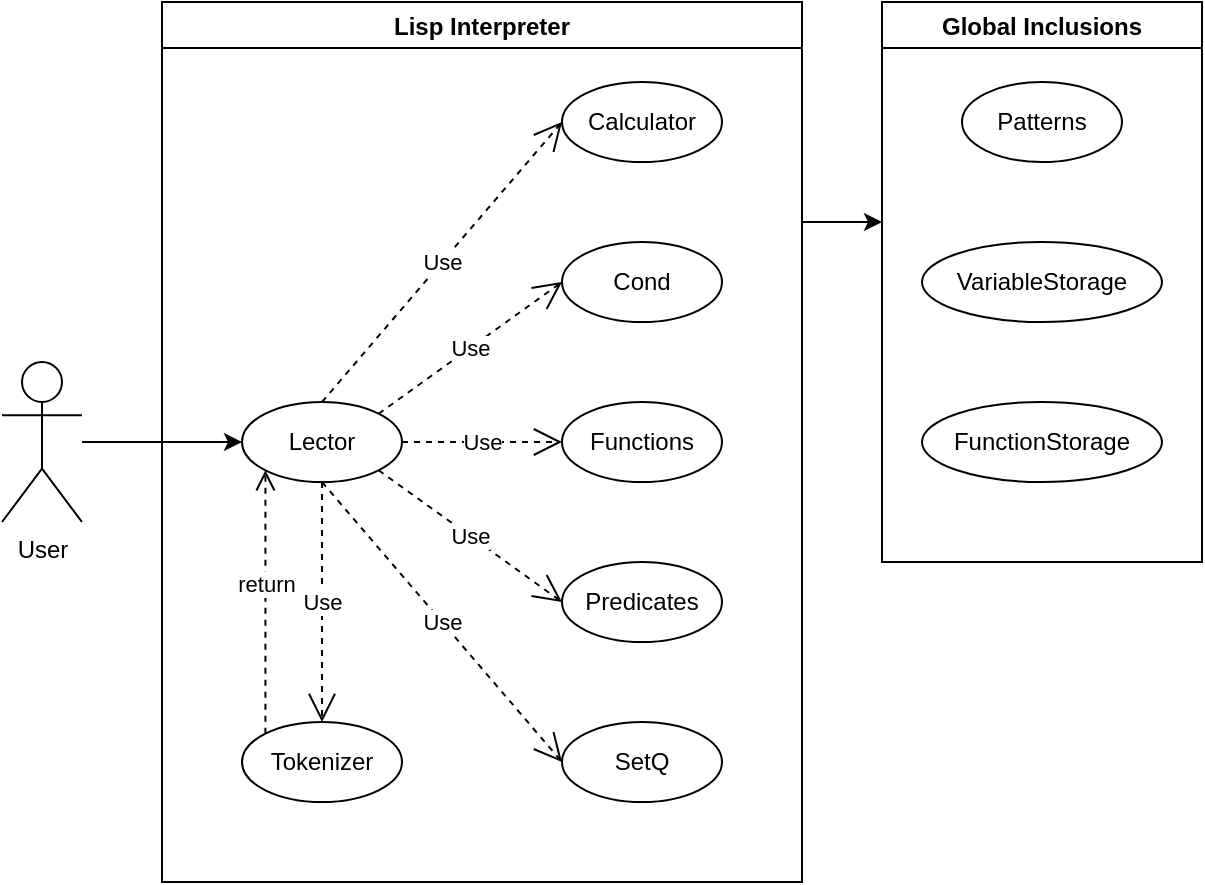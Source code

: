 <mxfile version="17.2.4" type="github">
  <diagram id="CV0EzEBQIUhbnFdFUl1F" name="Page-1">
    <mxGraphModel dx="1662" dy="786" grid="1" gridSize="10" guides="1" tooltips="1" connect="1" arrows="1" fold="1" page="1" pageScale="1" pageWidth="850" pageHeight="1100" math="0" shadow="0">
      <root>
        <mxCell id="0" />
        <mxCell id="1" parent="0" />
        <mxCell id="15ez-F3O6RPJ3Lw7uKhm-26" style="edgeStyle=orthogonalEdgeStyle;rounded=0;orthogonalLoop=1;jettySize=auto;html=1;entryX=0;entryY=0.5;entryDx=0;entryDy=0;" edge="1" parent="1" source="8Z6mOFJXGf_nBv-I9SBo-1" target="8Z6mOFJXGf_nBv-I9SBo-9">
          <mxGeometry relative="1" as="geometry" />
        </mxCell>
        <mxCell id="8Z6mOFJXGf_nBv-I9SBo-1" value="User" style="shape=umlActor;verticalLabelPosition=bottom;verticalAlign=top;html=1;outlineConnect=0;" parent="1" vertex="1">
          <mxGeometry x="40" y="220" width="40" height="80" as="geometry" />
        </mxCell>
        <mxCell id="15ez-F3O6RPJ3Lw7uKhm-35" style="edgeStyle=orthogonalEdgeStyle;rounded=0;orthogonalLoop=1;jettySize=auto;html=1;exitX=1;exitY=0.25;exitDx=0;exitDy=0;" edge="1" parent="1" source="8Z6mOFJXGf_nBv-I9SBo-11">
          <mxGeometry relative="1" as="geometry">
            <mxPoint x="480" y="150" as="targetPoint" />
          </mxGeometry>
        </mxCell>
        <mxCell id="8Z6mOFJXGf_nBv-I9SBo-11" value="Lisp Interpreter" style="swimlane;" parent="1" vertex="1">
          <mxGeometry x="120" y="40" width="320" height="440" as="geometry" />
        </mxCell>
        <mxCell id="8Z6mOFJXGf_nBv-I9SBo-9" value="Lector" style="ellipse;whiteSpace=wrap;html=1;" parent="8Z6mOFJXGf_nBv-I9SBo-11" vertex="1">
          <mxGeometry x="40" y="200" width="80" height="40" as="geometry" />
        </mxCell>
        <mxCell id="8Z6mOFJXGf_nBv-I9SBo-13" value="Calculator" style="ellipse;whiteSpace=wrap;html=1;" parent="8Z6mOFJXGf_nBv-I9SBo-11" vertex="1">
          <mxGeometry x="200" y="40" width="80" height="40" as="geometry" />
        </mxCell>
        <mxCell id="8Z6mOFJXGf_nBv-I9SBo-16" value="Cond" style="ellipse;whiteSpace=wrap;html=1;" parent="8Z6mOFJXGf_nBv-I9SBo-11" vertex="1">
          <mxGeometry x="200" y="120" width="80" height="40" as="geometry" />
        </mxCell>
        <mxCell id="15ez-F3O6RPJ3Lw7uKhm-3" value="Functions" style="ellipse;whiteSpace=wrap;html=1;" vertex="1" parent="8Z6mOFJXGf_nBv-I9SBo-11">
          <mxGeometry x="200" y="200" width="80" height="40" as="geometry" />
        </mxCell>
        <mxCell id="15ez-F3O6RPJ3Lw7uKhm-4" value="Predicates" style="ellipse;whiteSpace=wrap;html=1;" vertex="1" parent="8Z6mOFJXGf_nBv-I9SBo-11">
          <mxGeometry x="200" y="280" width="80" height="40" as="geometry" />
        </mxCell>
        <mxCell id="15ez-F3O6RPJ3Lw7uKhm-5" value="SetQ" style="ellipse;whiteSpace=wrap;html=1;" vertex="1" parent="8Z6mOFJXGf_nBv-I9SBo-11">
          <mxGeometry x="200" y="360" width="80" height="40" as="geometry" />
        </mxCell>
        <mxCell id="15ez-F3O6RPJ3Lw7uKhm-24" value="Tokenizer" style="ellipse;whiteSpace=wrap;html=1;" vertex="1" parent="8Z6mOFJXGf_nBv-I9SBo-11">
          <mxGeometry x="40" y="360" width="80" height="40" as="geometry" />
        </mxCell>
        <mxCell id="15ez-F3O6RPJ3Lw7uKhm-28" value="Use" style="endArrow=open;endSize=12;dashed=1;html=1;rounded=0;exitX=0.5;exitY=1;exitDx=0;exitDy=0;entryX=0.5;entryY=0;entryDx=0;entryDy=0;" edge="1" parent="8Z6mOFJXGf_nBv-I9SBo-11" source="8Z6mOFJXGf_nBv-I9SBo-9" target="15ez-F3O6RPJ3Lw7uKhm-24">
          <mxGeometry width="160" relative="1" as="geometry">
            <mxPoint x="520" y="450" as="sourcePoint" />
            <mxPoint x="680" y="450" as="targetPoint" />
          </mxGeometry>
        </mxCell>
        <mxCell id="15ez-F3O6RPJ3Lw7uKhm-29" value="return" style="html=1;verticalAlign=bottom;endArrow=open;dashed=1;endSize=8;rounded=0;exitX=0;exitY=0;exitDx=0;exitDy=0;entryX=0;entryY=1;entryDx=0;entryDy=0;" edge="1" parent="8Z6mOFJXGf_nBv-I9SBo-11" source="15ez-F3O6RPJ3Lw7uKhm-24" target="8Z6mOFJXGf_nBv-I9SBo-9">
          <mxGeometry relative="1" as="geometry">
            <mxPoint y="360" as="sourcePoint" />
            <mxPoint x="-80" y="360" as="targetPoint" />
          </mxGeometry>
        </mxCell>
        <mxCell id="15ez-F3O6RPJ3Lw7uKhm-30" value="Use" style="endArrow=open;endSize=12;dashed=1;html=1;rounded=0;exitX=0.5;exitY=1;exitDx=0;exitDy=0;entryX=0;entryY=0.5;entryDx=0;entryDy=0;" edge="1" parent="8Z6mOFJXGf_nBv-I9SBo-11" source="8Z6mOFJXGf_nBv-I9SBo-9" target="15ez-F3O6RPJ3Lw7uKhm-5">
          <mxGeometry width="160" relative="1" as="geometry">
            <mxPoint x="90" y="250" as="sourcePoint" />
            <mxPoint x="90" y="370" as="targetPoint" />
          </mxGeometry>
        </mxCell>
        <mxCell id="15ez-F3O6RPJ3Lw7uKhm-31" value="Use" style="endArrow=open;endSize=12;dashed=1;html=1;rounded=0;exitX=1;exitY=1;exitDx=0;exitDy=0;entryX=0;entryY=0.5;entryDx=0;entryDy=0;" edge="1" parent="8Z6mOFJXGf_nBv-I9SBo-11" source="8Z6mOFJXGf_nBv-I9SBo-9" target="15ez-F3O6RPJ3Lw7uKhm-4">
          <mxGeometry width="160" relative="1" as="geometry">
            <mxPoint x="100" y="260" as="sourcePoint" />
            <mxPoint x="100" y="380" as="targetPoint" />
          </mxGeometry>
        </mxCell>
        <mxCell id="15ez-F3O6RPJ3Lw7uKhm-32" value="Use" style="endArrow=open;endSize=12;dashed=1;html=1;rounded=0;exitX=1;exitY=0.5;exitDx=0;exitDy=0;entryX=0;entryY=0.5;entryDx=0;entryDy=0;" edge="1" parent="8Z6mOFJXGf_nBv-I9SBo-11" source="8Z6mOFJXGf_nBv-I9SBo-9" target="15ez-F3O6RPJ3Lw7uKhm-3">
          <mxGeometry width="160" relative="1" as="geometry">
            <mxPoint x="110" y="270" as="sourcePoint" />
            <mxPoint x="110" y="390" as="targetPoint" />
          </mxGeometry>
        </mxCell>
        <mxCell id="15ez-F3O6RPJ3Lw7uKhm-33" value="Use" style="endArrow=open;endSize=12;dashed=1;html=1;rounded=0;exitX=1;exitY=0;exitDx=0;exitDy=0;entryX=0;entryY=0.5;entryDx=0;entryDy=0;" edge="1" parent="8Z6mOFJXGf_nBv-I9SBo-11" source="8Z6mOFJXGf_nBv-I9SBo-9" target="8Z6mOFJXGf_nBv-I9SBo-16">
          <mxGeometry width="160" relative="1" as="geometry">
            <mxPoint x="130" y="230" as="sourcePoint" />
            <mxPoint x="180" y="180" as="targetPoint" />
          </mxGeometry>
        </mxCell>
        <mxCell id="15ez-F3O6RPJ3Lw7uKhm-34" value="Use" style="endArrow=open;endSize=12;dashed=1;html=1;rounded=0;exitX=0.5;exitY=0;exitDx=0;exitDy=0;entryX=0;entryY=0.5;entryDx=0;entryDy=0;" edge="1" parent="8Z6mOFJXGf_nBv-I9SBo-11" source="8Z6mOFJXGf_nBv-I9SBo-9" target="8Z6mOFJXGf_nBv-I9SBo-13">
          <mxGeometry width="160" relative="1" as="geometry">
            <mxPoint x="140" y="240" as="sourcePoint" />
            <mxPoint x="220" y="240" as="targetPoint" />
          </mxGeometry>
        </mxCell>
        <mxCell id="15ez-F3O6RPJ3Lw7uKhm-11" value="Global Inclusions" style="swimlane;" vertex="1" parent="1">
          <mxGeometry x="480" y="40" width="160" height="280" as="geometry" />
        </mxCell>
        <mxCell id="8Z6mOFJXGf_nBv-I9SBo-15" value="Patterns" style="ellipse;whiteSpace=wrap;html=1;" parent="15ez-F3O6RPJ3Lw7uKhm-11" vertex="1">
          <mxGeometry x="40" y="40" width="80" height="40" as="geometry" />
        </mxCell>
        <mxCell id="8Z6mOFJXGf_nBv-I9SBo-17" value="VariableStorage" style="ellipse;whiteSpace=wrap;html=1;" parent="15ez-F3O6RPJ3Lw7uKhm-11" vertex="1">
          <mxGeometry x="20" y="120" width="120" height="40" as="geometry" />
        </mxCell>
        <mxCell id="15ez-F3O6RPJ3Lw7uKhm-10" value="FunctionStorage" style="ellipse;whiteSpace=wrap;html=1;" vertex="1" parent="15ez-F3O6RPJ3Lw7uKhm-11">
          <mxGeometry x="20" y="200" width="120" height="40" as="geometry" />
        </mxCell>
      </root>
    </mxGraphModel>
  </diagram>
</mxfile>
